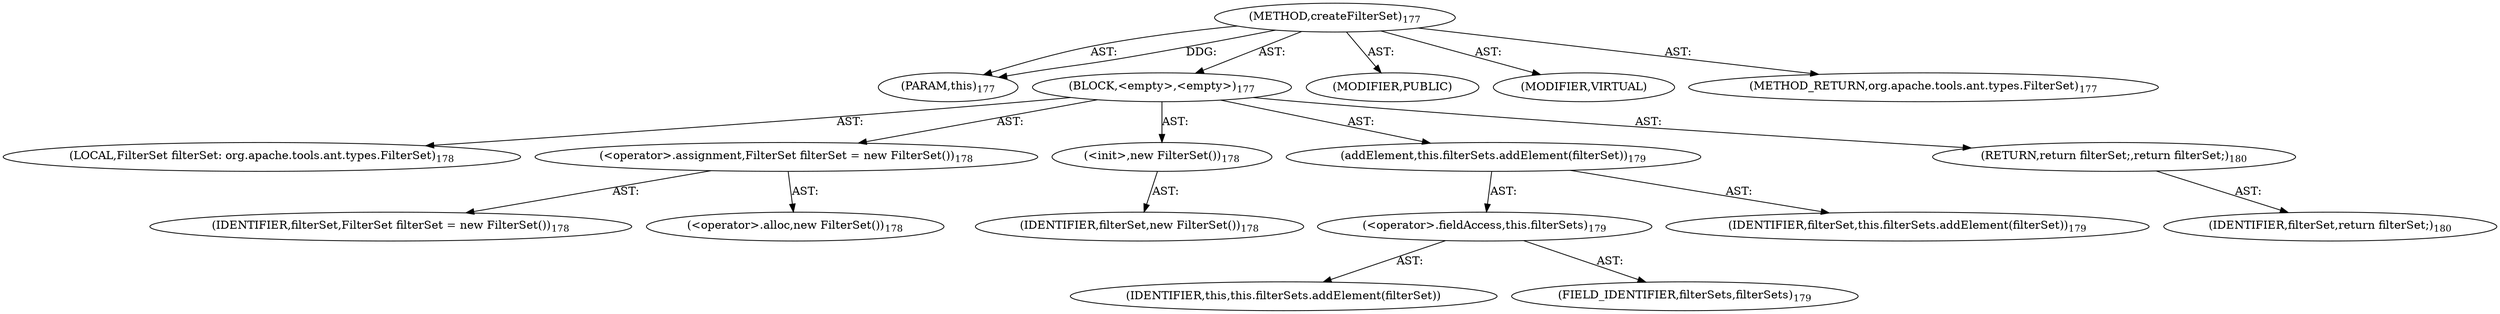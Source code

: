 digraph "createFilterSet" {  
"111669149702" [label = <(METHOD,createFilterSet)<SUB>177</SUB>> ]
"115964117017" [label = <(PARAM,this)<SUB>177</SUB>> ]
"25769803782" [label = <(BLOCK,&lt;empty&gt;,&lt;empty&gt;)<SUB>177</SUB>> ]
"94489280513" [label = <(LOCAL,FilterSet filterSet: org.apache.tools.ant.types.FilterSet)<SUB>178</SUB>> ]
"30064771146" [label = <(&lt;operator&gt;.assignment,FilterSet filterSet = new FilterSet())<SUB>178</SUB>> ]
"68719476811" [label = <(IDENTIFIER,filterSet,FilterSet filterSet = new FilterSet())<SUB>178</SUB>> ]
"30064771147" [label = <(&lt;operator&gt;.alloc,new FilterSet())<SUB>178</SUB>> ]
"30064771148" [label = <(&lt;init&gt;,new FilterSet())<SUB>178</SUB>> ]
"68719476812" [label = <(IDENTIFIER,filterSet,new FilterSet())<SUB>178</SUB>> ]
"30064771149" [label = <(addElement,this.filterSets.addElement(filterSet))<SUB>179</SUB>> ]
"30064771150" [label = <(&lt;operator&gt;.fieldAccess,this.filterSets)<SUB>179</SUB>> ]
"68719476813" [label = <(IDENTIFIER,this,this.filterSets.addElement(filterSet))> ]
"55834574881" [label = <(FIELD_IDENTIFIER,filterSets,filterSets)<SUB>179</SUB>> ]
"68719476814" [label = <(IDENTIFIER,filterSet,this.filterSets.addElement(filterSet))<SUB>179</SUB>> ]
"146028888066" [label = <(RETURN,return filterSet;,return filterSet;)<SUB>180</SUB>> ]
"68719476815" [label = <(IDENTIFIER,filterSet,return filterSet;)<SUB>180</SUB>> ]
"133143986209" [label = <(MODIFIER,PUBLIC)> ]
"133143986210" [label = <(MODIFIER,VIRTUAL)> ]
"128849018886" [label = <(METHOD_RETURN,org.apache.tools.ant.types.FilterSet)<SUB>177</SUB>> ]
  "111669149702" -> "115964117017"  [ label = "AST: "] 
  "111669149702" -> "25769803782"  [ label = "AST: "] 
  "111669149702" -> "133143986209"  [ label = "AST: "] 
  "111669149702" -> "133143986210"  [ label = "AST: "] 
  "111669149702" -> "128849018886"  [ label = "AST: "] 
  "25769803782" -> "94489280513"  [ label = "AST: "] 
  "25769803782" -> "30064771146"  [ label = "AST: "] 
  "25769803782" -> "30064771148"  [ label = "AST: "] 
  "25769803782" -> "30064771149"  [ label = "AST: "] 
  "25769803782" -> "146028888066"  [ label = "AST: "] 
  "30064771146" -> "68719476811"  [ label = "AST: "] 
  "30064771146" -> "30064771147"  [ label = "AST: "] 
  "30064771148" -> "68719476812"  [ label = "AST: "] 
  "30064771149" -> "30064771150"  [ label = "AST: "] 
  "30064771149" -> "68719476814"  [ label = "AST: "] 
  "30064771150" -> "68719476813"  [ label = "AST: "] 
  "30064771150" -> "55834574881"  [ label = "AST: "] 
  "146028888066" -> "68719476815"  [ label = "AST: "] 
  "111669149702" -> "115964117017"  [ label = "DDG: "] 
}
